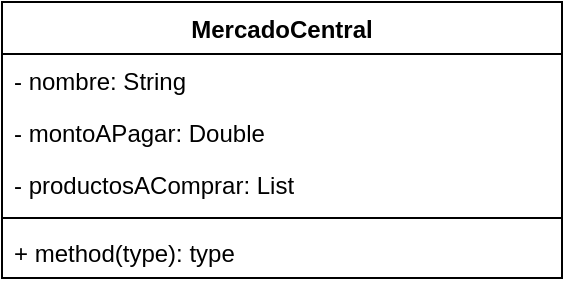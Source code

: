<mxfile version="26.2.14">
  <diagram id="R2lEEEUBdFMjLlhIrx00" name="Page-1">
    <mxGraphModel dx="818" dy="488" grid="1" gridSize="10" guides="1" tooltips="1" connect="1" arrows="1" fold="1" page="1" pageScale="1" pageWidth="850" pageHeight="1100" math="0" shadow="0" extFonts="Permanent Marker^https://fonts.googleapis.com/css?family=Permanent+Marker">
      <root>
        <mxCell id="0" />
        <mxCell id="1" parent="0" />
        <mxCell id="7hVwD0UbRJOM9rsMUkkZ-1" value="MercadoCentral" style="swimlane;fontStyle=1;align=center;verticalAlign=top;childLayout=stackLayout;horizontal=1;startSize=26;horizontalStack=0;resizeParent=1;resizeParentMax=0;resizeLast=0;collapsible=1;marginBottom=0;whiteSpace=wrap;html=1;" vertex="1" parent="1">
          <mxGeometry x="240" y="80" width="280" height="138" as="geometry" />
        </mxCell>
        <mxCell id="7hVwD0UbRJOM9rsMUkkZ-2" value="- nombre: String" style="text;strokeColor=none;fillColor=none;align=left;verticalAlign=top;spacingLeft=4;spacingRight=4;overflow=hidden;rotatable=0;points=[[0,0.5],[1,0.5]];portConstraint=eastwest;whiteSpace=wrap;html=1;" vertex="1" parent="7hVwD0UbRJOM9rsMUkkZ-1">
          <mxGeometry y="26" width="280" height="26" as="geometry" />
        </mxCell>
        <mxCell id="7hVwD0UbRJOM9rsMUkkZ-5" value="- montoAPagar: Double" style="text;strokeColor=none;fillColor=none;align=left;verticalAlign=top;spacingLeft=4;spacingRight=4;overflow=hidden;rotatable=0;points=[[0,0.5],[1,0.5]];portConstraint=eastwest;whiteSpace=wrap;html=1;" vertex="1" parent="7hVwD0UbRJOM9rsMUkkZ-1">
          <mxGeometry y="52" width="280" height="26" as="geometry" />
        </mxCell>
        <mxCell id="7hVwD0UbRJOM9rsMUkkZ-7" value="- productosAComprar: List" style="text;strokeColor=none;fillColor=none;align=left;verticalAlign=top;spacingLeft=4;spacingRight=4;overflow=hidden;rotatable=0;points=[[0,0.5],[1,0.5]];portConstraint=eastwest;whiteSpace=wrap;html=1;" vertex="1" parent="7hVwD0UbRJOM9rsMUkkZ-1">
          <mxGeometry y="78" width="280" height="26" as="geometry" />
        </mxCell>
        <mxCell id="7hVwD0UbRJOM9rsMUkkZ-3" value="" style="line;strokeWidth=1;fillColor=none;align=left;verticalAlign=middle;spacingTop=-1;spacingLeft=3;spacingRight=3;rotatable=0;labelPosition=right;points=[];portConstraint=eastwest;strokeColor=inherit;" vertex="1" parent="7hVwD0UbRJOM9rsMUkkZ-1">
          <mxGeometry y="104" width="280" height="8" as="geometry" />
        </mxCell>
        <mxCell id="7hVwD0UbRJOM9rsMUkkZ-4" value="+ method(type): type" style="text;strokeColor=none;fillColor=none;align=left;verticalAlign=top;spacingLeft=4;spacingRight=4;overflow=hidden;rotatable=0;points=[[0,0.5],[1,0.5]];portConstraint=eastwest;whiteSpace=wrap;html=1;" vertex="1" parent="7hVwD0UbRJOM9rsMUkkZ-1">
          <mxGeometry y="112" width="280" height="26" as="geometry" />
        </mxCell>
      </root>
    </mxGraphModel>
  </diagram>
</mxfile>
